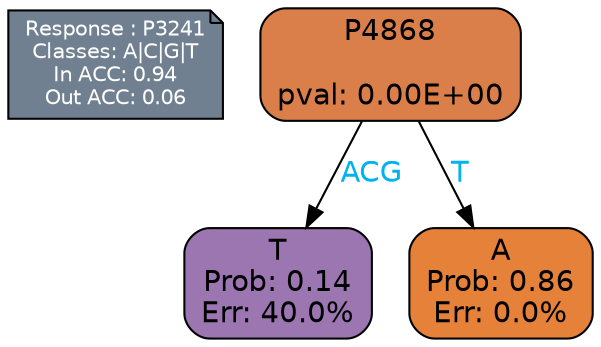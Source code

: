 digraph Tree {
node [shape=box, style="filled, rounded", color="black", fontname=helvetica] ;
graph [ranksep=equally, splines=polylines, bgcolor=transparent, dpi=600] ;
edge [fontname=helvetica] ;
LEGEND [label="Response : P3241
Classes: A|C|G|T
In ACC: 0.94
Out ACC: 0.06
",shape=note,align=left,style=filled,fillcolor="slategray",fontcolor="white",fontsize=10];1 [label="P4868

pval: 0.00E+00", fillcolor="#da7f49"] ;
2 [label="T
Prob: 0.14
Err: 40.0%", fillcolor="#9c76b1"] ;
3 [label="A
Prob: 0.86
Err: 0.0%", fillcolor="#e58139"] ;
1 -> 2 [label="ACG",fontcolor=deepskyblue2] ;
1 -> 3 [label="T",fontcolor=deepskyblue2] ;
{rank = same; 2;3;}{rank = same; LEGEND;1;}}